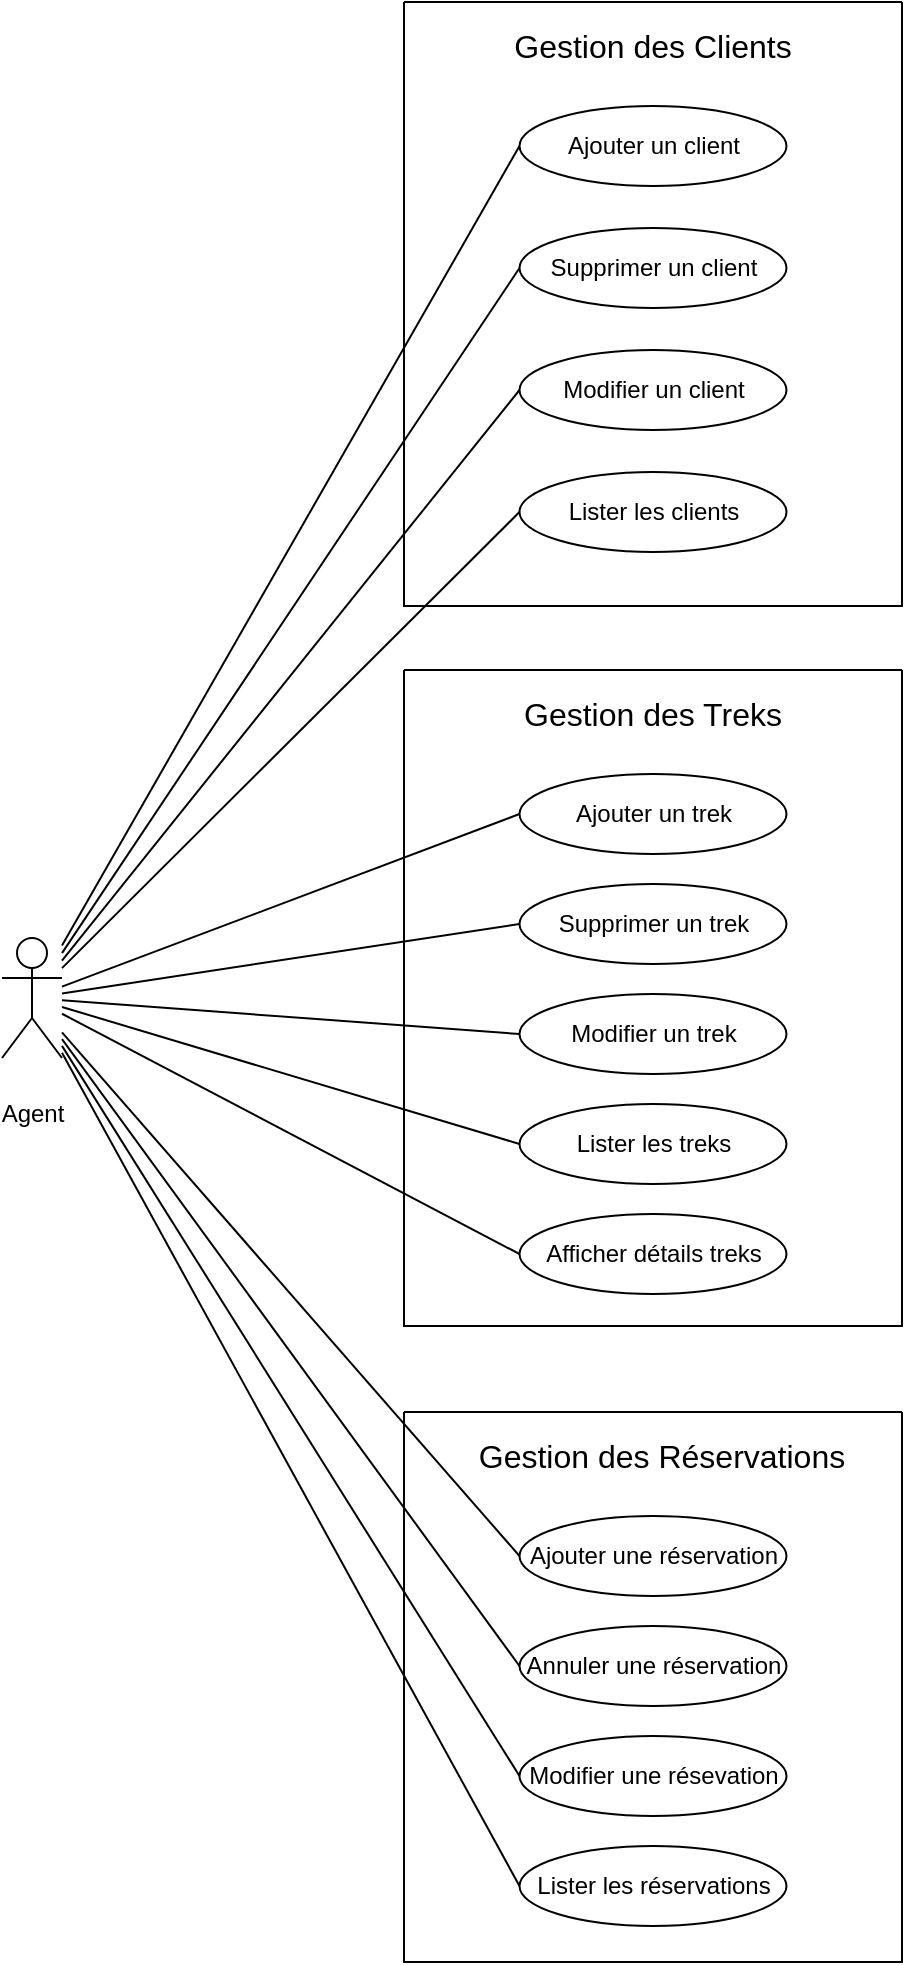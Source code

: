 <mxfile version="26.0.4">
  <diagram name="Page-1" id="0yTv6w_a6f07Q5dsQlCz">
    <mxGraphModel dx="1231" dy="2356" grid="0" gridSize="10" guides="1" tooltips="1" connect="1" arrows="1" fold="1" page="1" pageScale="1" pageWidth="827" pageHeight="1169" math="0" shadow="0">
      <root>
        <mxCell id="0" />
        <mxCell id="1" parent="0" />
        <mxCell id="LX_CIVAh1eMHVkf84p1u-38" style="edgeStyle=none;curved=1;rounded=0;orthogonalLoop=1;jettySize=auto;html=1;entryX=0;entryY=0.5;entryDx=0;entryDy=0;fontSize=12;startSize=8;endSize=8;endArrow=none;endFill=0;" edge="1" parent="1" source="LX_CIVAh1eMHVkf84p1u-1" target="LX_CIVAh1eMHVkf84p1u-8">
          <mxGeometry relative="1" as="geometry" />
        </mxCell>
        <mxCell id="LX_CIVAh1eMHVkf84p1u-39" style="edgeStyle=none;curved=1;rounded=0;orthogonalLoop=1;jettySize=auto;html=1;entryX=0;entryY=0.5;entryDx=0;entryDy=0;fontSize=12;startSize=8;endSize=8;endArrow=none;endFill=0;" edge="1" parent="1" source="LX_CIVAh1eMHVkf84p1u-1" target="LX_CIVAh1eMHVkf84p1u-9">
          <mxGeometry relative="1" as="geometry" />
        </mxCell>
        <mxCell id="LX_CIVAh1eMHVkf84p1u-40" style="edgeStyle=none;curved=1;rounded=0;orthogonalLoop=1;jettySize=auto;html=1;entryX=0;entryY=0.5;entryDx=0;entryDy=0;fontSize=12;startSize=8;endSize=8;endArrow=none;endFill=0;" edge="1" parent="1" source="LX_CIVAh1eMHVkf84p1u-1" target="LX_CIVAh1eMHVkf84p1u-10">
          <mxGeometry relative="1" as="geometry" />
        </mxCell>
        <mxCell id="LX_CIVAh1eMHVkf84p1u-41" style="edgeStyle=none;curved=1;rounded=0;orthogonalLoop=1;jettySize=auto;html=1;entryX=0;entryY=0.5;entryDx=0;entryDy=0;fontSize=12;startSize=8;endSize=8;endArrow=none;endFill=0;" edge="1" parent="1" source="LX_CIVAh1eMHVkf84p1u-1" target="LX_CIVAh1eMHVkf84p1u-11">
          <mxGeometry relative="1" as="geometry" />
        </mxCell>
        <mxCell id="LX_CIVAh1eMHVkf84p1u-42" style="edgeStyle=none;curved=1;rounded=0;orthogonalLoop=1;jettySize=auto;html=1;entryX=0;entryY=0.5;entryDx=0;entryDy=0;fontSize=12;startSize=8;endSize=8;endArrow=none;endFill=0;" edge="1" parent="1" source="LX_CIVAh1eMHVkf84p1u-1" target="LX_CIVAh1eMHVkf84p1u-20">
          <mxGeometry relative="1" as="geometry" />
        </mxCell>
        <mxCell id="LX_CIVAh1eMHVkf84p1u-43" style="edgeStyle=none;curved=1;rounded=0;orthogonalLoop=1;jettySize=auto;html=1;entryX=0;entryY=0.5;entryDx=0;entryDy=0;fontSize=12;startSize=8;endSize=8;endArrow=none;endFill=0;" edge="1" parent="1" source="LX_CIVAh1eMHVkf84p1u-1" target="LX_CIVAh1eMHVkf84p1u-21">
          <mxGeometry relative="1" as="geometry" />
        </mxCell>
        <mxCell id="LX_CIVAh1eMHVkf84p1u-44" style="edgeStyle=none;curved=1;rounded=0;orthogonalLoop=1;jettySize=auto;html=1;entryX=0;entryY=0.5;entryDx=0;entryDy=0;fontSize=12;startSize=8;endSize=8;endArrow=none;endFill=0;" edge="1" parent="1" source="LX_CIVAh1eMHVkf84p1u-1" target="LX_CIVAh1eMHVkf84p1u-22">
          <mxGeometry relative="1" as="geometry" />
        </mxCell>
        <mxCell id="LX_CIVAh1eMHVkf84p1u-45" style="edgeStyle=none;curved=1;rounded=0;orthogonalLoop=1;jettySize=auto;html=1;entryX=0;entryY=0.5;entryDx=0;entryDy=0;fontSize=12;startSize=8;endSize=8;endArrow=none;endFill=0;" edge="1" parent="1" source="LX_CIVAh1eMHVkf84p1u-1" target="LX_CIVAh1eMHVkf84p1u-23">
          <mxGeometry relative="1" as="geometry" />
        </mxCell>
        <mxCell id="LX_CIVAh1eMHVkf84p1u-46" style="edgeStyle=none;curved=1;rounded=0;orthogonalLoop=1;jettySize=auto;html=1;entryX=0;entryY=0.5;entryDx=0;entryDy=0;fontSize=12;startSize=8;endSize=8;endArrow=none;endFill=0;" edge="1" parent="1" source="LX_CIVAh1eMHVkf84p1u-1" target="LX_CIVAh1eMHVkf84p1u-24">
          <mxGeometry relative="1" as="geometry" />
        </mxCell>
        <mxCell id="LX_CIVAh1eMHVkf84p1u-47" style="edgeStyle=none;curved=1;rounded=0;orthogonalLoop=1;jettySize=auto;html=1;entryX=0;entryY=0.5;entryDx=0;entryDy=0;fontSize=12;startSize=8;endSize=8;endArrow=none;endFill=0;" edge="1" parent="1" source="LX_CIVAh1eMHVkf84p1u-1" target="LX_CIVAh1eMHVkf84p1u-27">
          <mxGeometry relative="1" as="geometry" />
        </mxCell>
        <mxCell id="LX_CIVAh1eMHVkf84p1u-48" style="edgeStyle=none;curved=1;rounded=0;orthogonalLoop=1;jettySize=auto;html=1;entryX=0;entryY=0.5;entryDx=0;entryDy=0;fontSize=12;startSize=8;endSize=8;endArrow=none;endFill=0;" edge="1" parent="1" source="LX_CIVAh1eMHVkf84p1u-1" target="LX_CIVAh1eMHVkf84p1u-28">
          <mxGeometry relative="1" as="geometry" />
        </mxCell>
        <mxCell id="LX_CIVAh1eMHVkf84p1u-49" style="edgeStyle=none;curved=1;rounded=0;orthogonalLoop=1;jettySize=auto;html=1;entryX=0;entryY=0.5;entryDx=0;entryDy=0;fontSize=12;startSize=8;endSize=8;endArrow=none;endFill=0;" edge="1" parent="1" source="LX_CIVAh1eMHVkf84p1u-1" target="LX_CIVAh1eMHVkf84p1u-29">
          <mxGeometry relative="1" as="geometry" />
        </mxCell>
        <mxCell id="LX_CIVAh1eMHVkf84p1u-50" style="edgeStyle=none;curved=1;rounded=0;orthogonalLoop=1;jettySize=auto;html=1;entryX=0;entryY=0.5;entryDx=0;entryDy=0;fontSize=12;startSize=8;endSize=8;endArrow=none;endFill=0;" edge="1" parent="1" source="LX_CIVAh1eMHVkf84p1u-1" target="LX_CIVAh1eMHVkf84p1u-30">
          <mxGeometry relative="1" as="geometry" />
        </mxCell>
        <mxCell id="LX_CIVAh1eMHVkf84p1u-1" value="&lt;br&gt;Agent" style="shape=umlActor;verticalLabelPosition=bottom;verticalAlign=top;html=1;outlineConnect=0;" vertex="1" parent="1">
          <mxGeometry x="183" y="-618" width="30" height="60" as="geometry" />
        </mxCell>
        <mxCell id="LX_CIVAh1eMHVkf84p1u-5" value="" style="swimlane;startSize=0;" vertex="1" parent="1">
          <mxGeometry x="384" y="-1086" width="249" height="302" as="geometry" />
        </mxCell>
        <mxCell id="LX_CIVAh1eMHVkf84p1u-6" value="Gestion des Clients" style="text;html=1;align=center;verticalAlign=middle;whiteSpace=wrap;rounded=0;fontSize=16;" vertex="1" parent="LX_CIVAh1eMHVkf84p1u-5">
          <mxGeometry x="35" y="7" width="179" height="30" as="geometry" />
        </mxCell>
        <mxCell id="LX_CIVAh1eMHVkf84p1u-8" value="Ajouter un client" style="ellipse;whiteSpace=wrap;html=1;align=center;" vertex="1" parent="LX_CIVAh1eMHVkf84p1u-5">
          <mxGeometry x="57.75" y="52" width="133.5" height="40" as="geometry" />
        </mxCell>
        <mxCell id="LX_CIVAh1eMHVkf84p1u-9" value="Supprimer un client" style="ellipse;whiteSpace=wrap;html=1;align=center;" vertex="1" parent="LX_CIVAh1eMHVkf84p1u-5">
          <mxGeometry x="57.75" y="113" width="133.5" height="40" as="geometry" />
        </mxCell>
        <mxCell id="LX_CIVAh1eMHVkf84p1u-10" value="Modifier un client" style="ellipse;whiteSpace=wrap;html=1;align=center;" vertex="1" parent="LX_CIVAh1eMHVkf84p1u-5">
          <mxGeometry x="57.75" y="174" width="133.5" height="40" as="geometry" />
        </mxCell>
        <mxCell id="LX_CIVAh1eMHVkf84p1u-11" value="Lister les clients" style="ellipse;whiteSpace=wrap;html=1;align=center;" vertex="1" parent="LX_CIVAh1eMHVkf84p1u-5">
          <mxGeometry x="57.75" y="235" width="133.5" height="40" as="geometry" />
        </mxCell>
        <mxCell id="LX_CIVAh1eMHVkf84p1u-18" value="" style="swimlane;startSize=0;" vertex="1" parent="1">
          <mxGeometry x="384" y="-752" width="249" height="328" as="geometry" />
        </mxCell>
        <mxCell id="LX_CIVAh1eMHVkf84p1u-19" value="Gestion des Treks" style="text;html=1;align=center;verticalAlign=middle;whiteSpace=wrap;rounded=0;fontSize=16;" vertex="1" parent="LX_CIVAh1eMHVkf84p1u-18">
          <mxGeometry x="35" y="7" width="179" height="30" as="geometry" />
        </mxCell>
        <mxCell id="LX_CIVAh1eMHVkf84p1u-20" value="Ajouter un trek" style="ellipse;whiteSpace=wrap;html=1;align=center;" vertex="1" parent="LX_CIVAh1eMHVkf84p1u-18">
          <mxGeometry x="57.75" y="52" width="133.5" height="40" as="geometry" />
        </mxCell>
        <mxCell id="LX_CIVAh1eMHVkf84p1u-21" value="Supprimer un trek" style="ellipse;whiteSpace=wrap;html=1;align=center;" vertex="1" parent="LX_CIVAh1eMHVkf84p1u-18">
          <mxGeometry x="57.75" y="107" width="133.5" height="40" as="geometry" />
        </mxCell>
        <mxCell id="LX_CIVAh1eMHVkf84p1u-22" value="Modifier un trek" style="ellipse;whiteSpace=wrap;html=1;align=center;" vertex="1" parent="LX_CIVAh1eMHVkf84p1u-18">
          <mxGeometry x="57.75" y="162" width="133.5" height="40" as="geometry" />
        </mxCell>
        <mxCell id="LX_CIVAh1eMHVkf84p1u-23" value="Lister les treks" style="ellipse;whiteSpace=wrap;html=1;align=center;" vertex="1" parent="LX_CIVAh1eMHVkf84p1u-18">
          <mxGeometry x="57.75" y="217" width="133.5" height="40" as="geometry" />
        </mxCell>
        <mxCell id="LX_CIVAh1eMHVkf84p1u-24" value="Afficher détails treks" style="ellipse;whiteSpace=wrap;html=1;align=center;" vertex="1" parent="LX_CIVAh1eMHVkf84p1u-18">
          <mxGeometry x="57.75" y="272" width="133.5" height="40" as="geometry" />
        </mxCell>
        <mxCell id="LX_CIVAh1eMHVkf84p1u-25" value="" style="swimlane;startSize=0;" vertex="1" parent="1">
          <mxGeometry x="384" y="-381" width="249" height="275" as="geometry" />
        </mxCell>
        <mxCell id="LX_CIVAh1eMHVkf84p1u-26" value="Gestion des Réservations" style="text;html=1;align=center;verticalAlign=middle;whiteSpace=wrap;rounded=0;fontSize=16;" vertex="1" parent="LX_CIVAh1eMHVkf84p1u-25">
          <mxGeometry x="35" y="7" width="188" height="30" as="geometry" />
        </mxCell>
        <mxCell id="LX_CIVAh1eMHVkf84p1u-27" value="Ajouter une réservation" style="ellipse;whiteSpace=wrap;html=1;align=center;" vertex="1" parent="LX_CIVAh1eMHVkf84p1u-25">
          <mxGeometry x="57.75" y="52" width="133.5" height="40" as="geometry" />
        </mxCell>
        <mxCell id="LX_CIVAh1eMHVkf84p1u-28" value="Annuler une réservation" style="ellipse;whiteSpace=wrap;html=1;align=center;" vertex="1" parent="LX_CIVAh1eMHVkf84p1u-25">
          <mxGeometry x="57.75" y="107" width="133.5" height="40" as="geometry" />
        </mxCell>
        <mxCell id="LX_CIVAh1eMHVkf84p1u-29" value="Modifier une résevation" style="ellipse;whiteSpace=wrap;html=1;align=center;" vertex="1" parent="LX_CIVAh1eMHVkf84p1u-25">
          <mxGeometry x="57.75" y="162" width="133.5" height="40" as="geometry" />
        </mxCell>
        <mxCell id="LX_CIVAh1eMHVkf84p1u-30" value="Lister les réservations" style="ellipse;whiteSpace=wrap;html=1;align=center;" vertex="1" parent="LX_CIVAh1eMHVkf84p1u-25">
          <mxGeometry x="57.75" y="217" width="133.5" height="40" as="geometry" />
        </mxCell>
      </root>
    </mxGraphModel>
  </diagram>
</mxfile>
